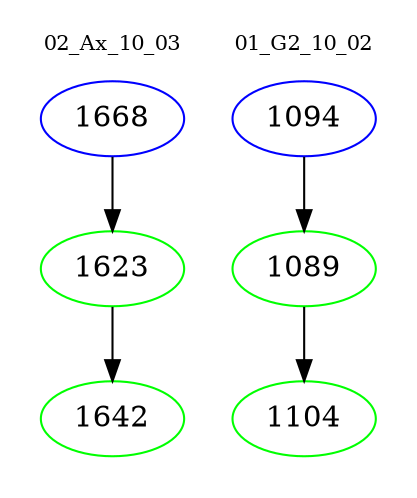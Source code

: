 digraph{
subgraph cluster_0 {
color = white
label = "02_Ax_10_03";
fontsize=10;
T0_1668 [label="1668", color="blue"]
T0_1668 -> T0_1623 [color="black"]
T0_1623 [label="1623", color="green"]
T0_1623 -> T0_1642 [color="black"]
T0_1642 [label="1642", color="green"]
}
subgraph cluster_1 {
color = white
label = "01_G2_10_02";
fontsize=10;
T1_1094 [label="1094", color="blue"]
T1_1094 -> T1_1089 [color="black"]
T1_1089 [label="1089", color="green"]
T1_1089 -> T1_1104 [color="black"]
T1_1104 [label="1104", color="green"]
}
}
